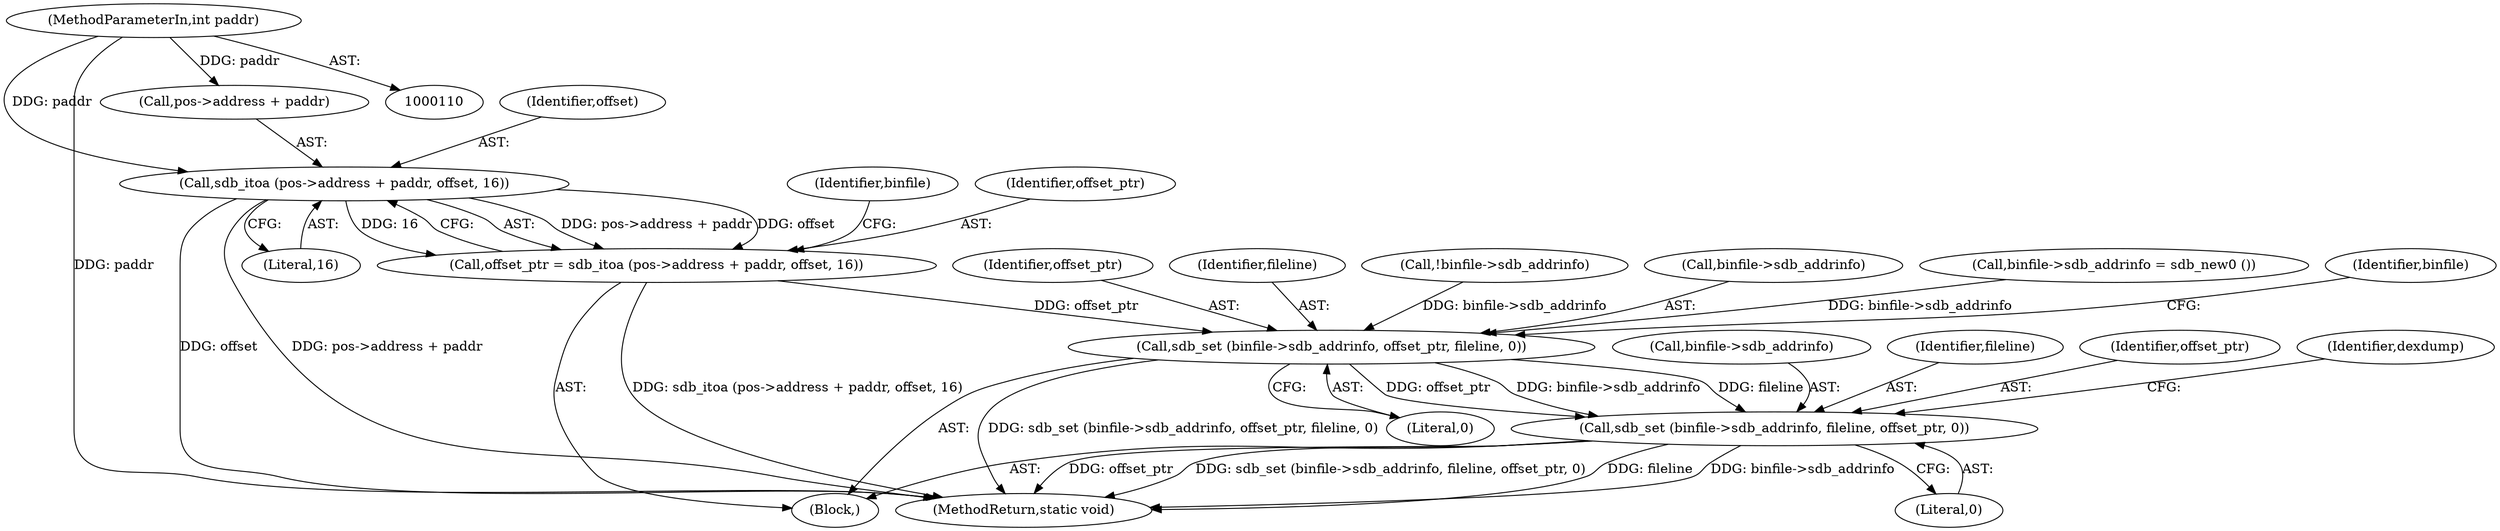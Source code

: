 digraph "0_radare2_ad55822430a03fe075221b543efb434567e9e431@API" {
"1001015" [label="(Call,sdb_itoa (pos->address + paddr, offset, 16))"];
"1000116" [label="(MethodParameterIn,int paddr)"];
"1001013" [label="(Call,offset_ptr = sdb_itoa (pos->address + paddr, offset, 16))"];
"1001023" [label="(Call,sdb_set (binfile->sdb_addrinfo, offset_ptr, fileline, 0))"];
"1001030" [label="(Call,sdb_set (binfile->sdb_addrinfo, fileline, offset_ptr, 0))"];
"1000116" [label="(MethodParameterIn,int paddr)"];
"1001013" [label="(Call,offset_ptr = sdb_itoa (pos->address + paddr, offset, 16))"];
"1001015" [label="(Call,sdb_itoa (pos->address + paddr, offset, 16))"];
"1001031" [label="(Call,binfile->sdb_addrinfo)"];
"1001027" [label="(Identifier,offset_ptr)"];
"1001028" [label="(Identifier,fileline)"];
"1001021" [label="(Identifier,offset)"];
"1001025" [label="(Identifier,binfile)"];
"1000997" [label="(Call,!binfile->sdb_addrinfo)"];
"1001012" [label="(Block,)"];
"1001014" [label="(Identifier,offset_ptr)"];
"1001024" [label="(Call,binfile->sdb_addrinfo)"];
"1001185" [label="(MethodReturn,static void)"];
"1001030" [label="(Call,sdb_set (binfile->sdb_addrinfo, fileline, offset_ptr, 0))"];
"1001036" [label="(Literal,0)"];
"1001002" [label="(Call,binfile->sdb_addrinfo = sdb_new0 ())"];
"1001022" [label="(Literal,16)"];
"1001029" [label="(Literal,0)"];
"1001034" [label="(Identifier,fileline)"];
"1001032" [label="(Identifier,binfile)"];
"1001035" [label="(Identifier,offset_ptr)"];
"1001023" [label="(Call,sdb_set (binfile->sdb_addrinfo, offset_ptr, fileline, 0))"];
"1001016" [label="(Call,pos->address + paddr)"];
"1001039" [label="(Identifier,dexdump)"];
"1001015" -> "1001013"  [label="AST: "];
"1001015" -> "1001022"  [label="CFG: "];
"1001016" -> "1001015"  [label="AST: "];
"1001021" -> "1001015"  [label="AST: "];
"1001022" -> "1001015"  [label="AST: "];
"1001013" -> "1001015"  [label="CFG: "];
"1001015" -> "1001185"  [label="DDG: offset"];
"1001015" -> "1001185"  [label="DDG: pos->address + paddr"];
"1001015" -> "1001013"  [label="DDG: pos->address + paddr"];
"1001015" -> "1001013"  [label="DDG: offset"];
"1001015" -> "1001013"  [label="DDG: 16"];
"1000116" -> "1001015"  [label="DDG: paddr"];
"1000116" -> "1000110"  [label="AST: "];
"1000116" -> "1001185"  [label="DDG: paddr"];
"1000116" -> "1001016"  [label="DDG: paddr"];
"1001013" -> "1001012"  [label="AST: "];
"1001014" -> "1001013"  [label="AST: "];
"1001025" -> "1001013"  [label="CFG: "];
"1001013" -> "1001185"  [label="DDG: sdb_itoa (pos->address + paddr, offset, 16)"];
"1001013" -> "1001023"  [label="DDG: offset_ptr"];
"1001023" -> "1001012"  [label="AST: "];
"1001023" -> "1001029"  [label="CFG: "];
"1001024" -> "1001023"  [label="AST: "];
"1001027" -> "1001023"  [label="AST: "];
"1001028" -> "1001023"  [label="AST: "];
"1001029" -> "1001023"  [label="AST: "];
"1001032" -> "1001023"  [label="CFG: "];
"1001023" -> "1001185"  [label="DDG: sdb_set (binfile->sdb_addrinfo, offset_ptr, fileline, 0)"];
"1001002" -> "1001023"  [label="DDG: binfile->sdb_addrinfo"];
"1000997" -> "1001023"  [label="DDG: binfile->sdb_addrinfo"];
"1001023" -> "1001030"  [label="DDG: binfile->sdb_addrinfo"];
"1001023" -> "1001030"  [label="DDG: fileline"];
"1001023" -> "1001030"  [label="DDG: offset_ptr"];
"1001030" -> "1001012"  [label="AST: "];
"1001030" -> "1001036"  [label="CFG: "];
"1001031" -> "1001030"  [label="AST: "];
"1001034" -> "1001030"  [label="AST: "];
"1001035" -> "1001030"  [label="AST: "];
"1001036" -> "1001030"  [label="AST: "];
"1001039" -> "1001030"  [label="CFG: "];
"1001030" -> "1001185"  [label="DDG: offset_ptr"];
"1001030" -> "1001185"  [label="DDG: sdb_set (binfile->sdb_addrinfo, fileline, offset_ptr, 0)"];
"1001030" -> "1001185"  [label="DDG: fileline"];
"1001030" -> "1001185"  [label="DDG: binfile->sdb_addrinfo"];
}
